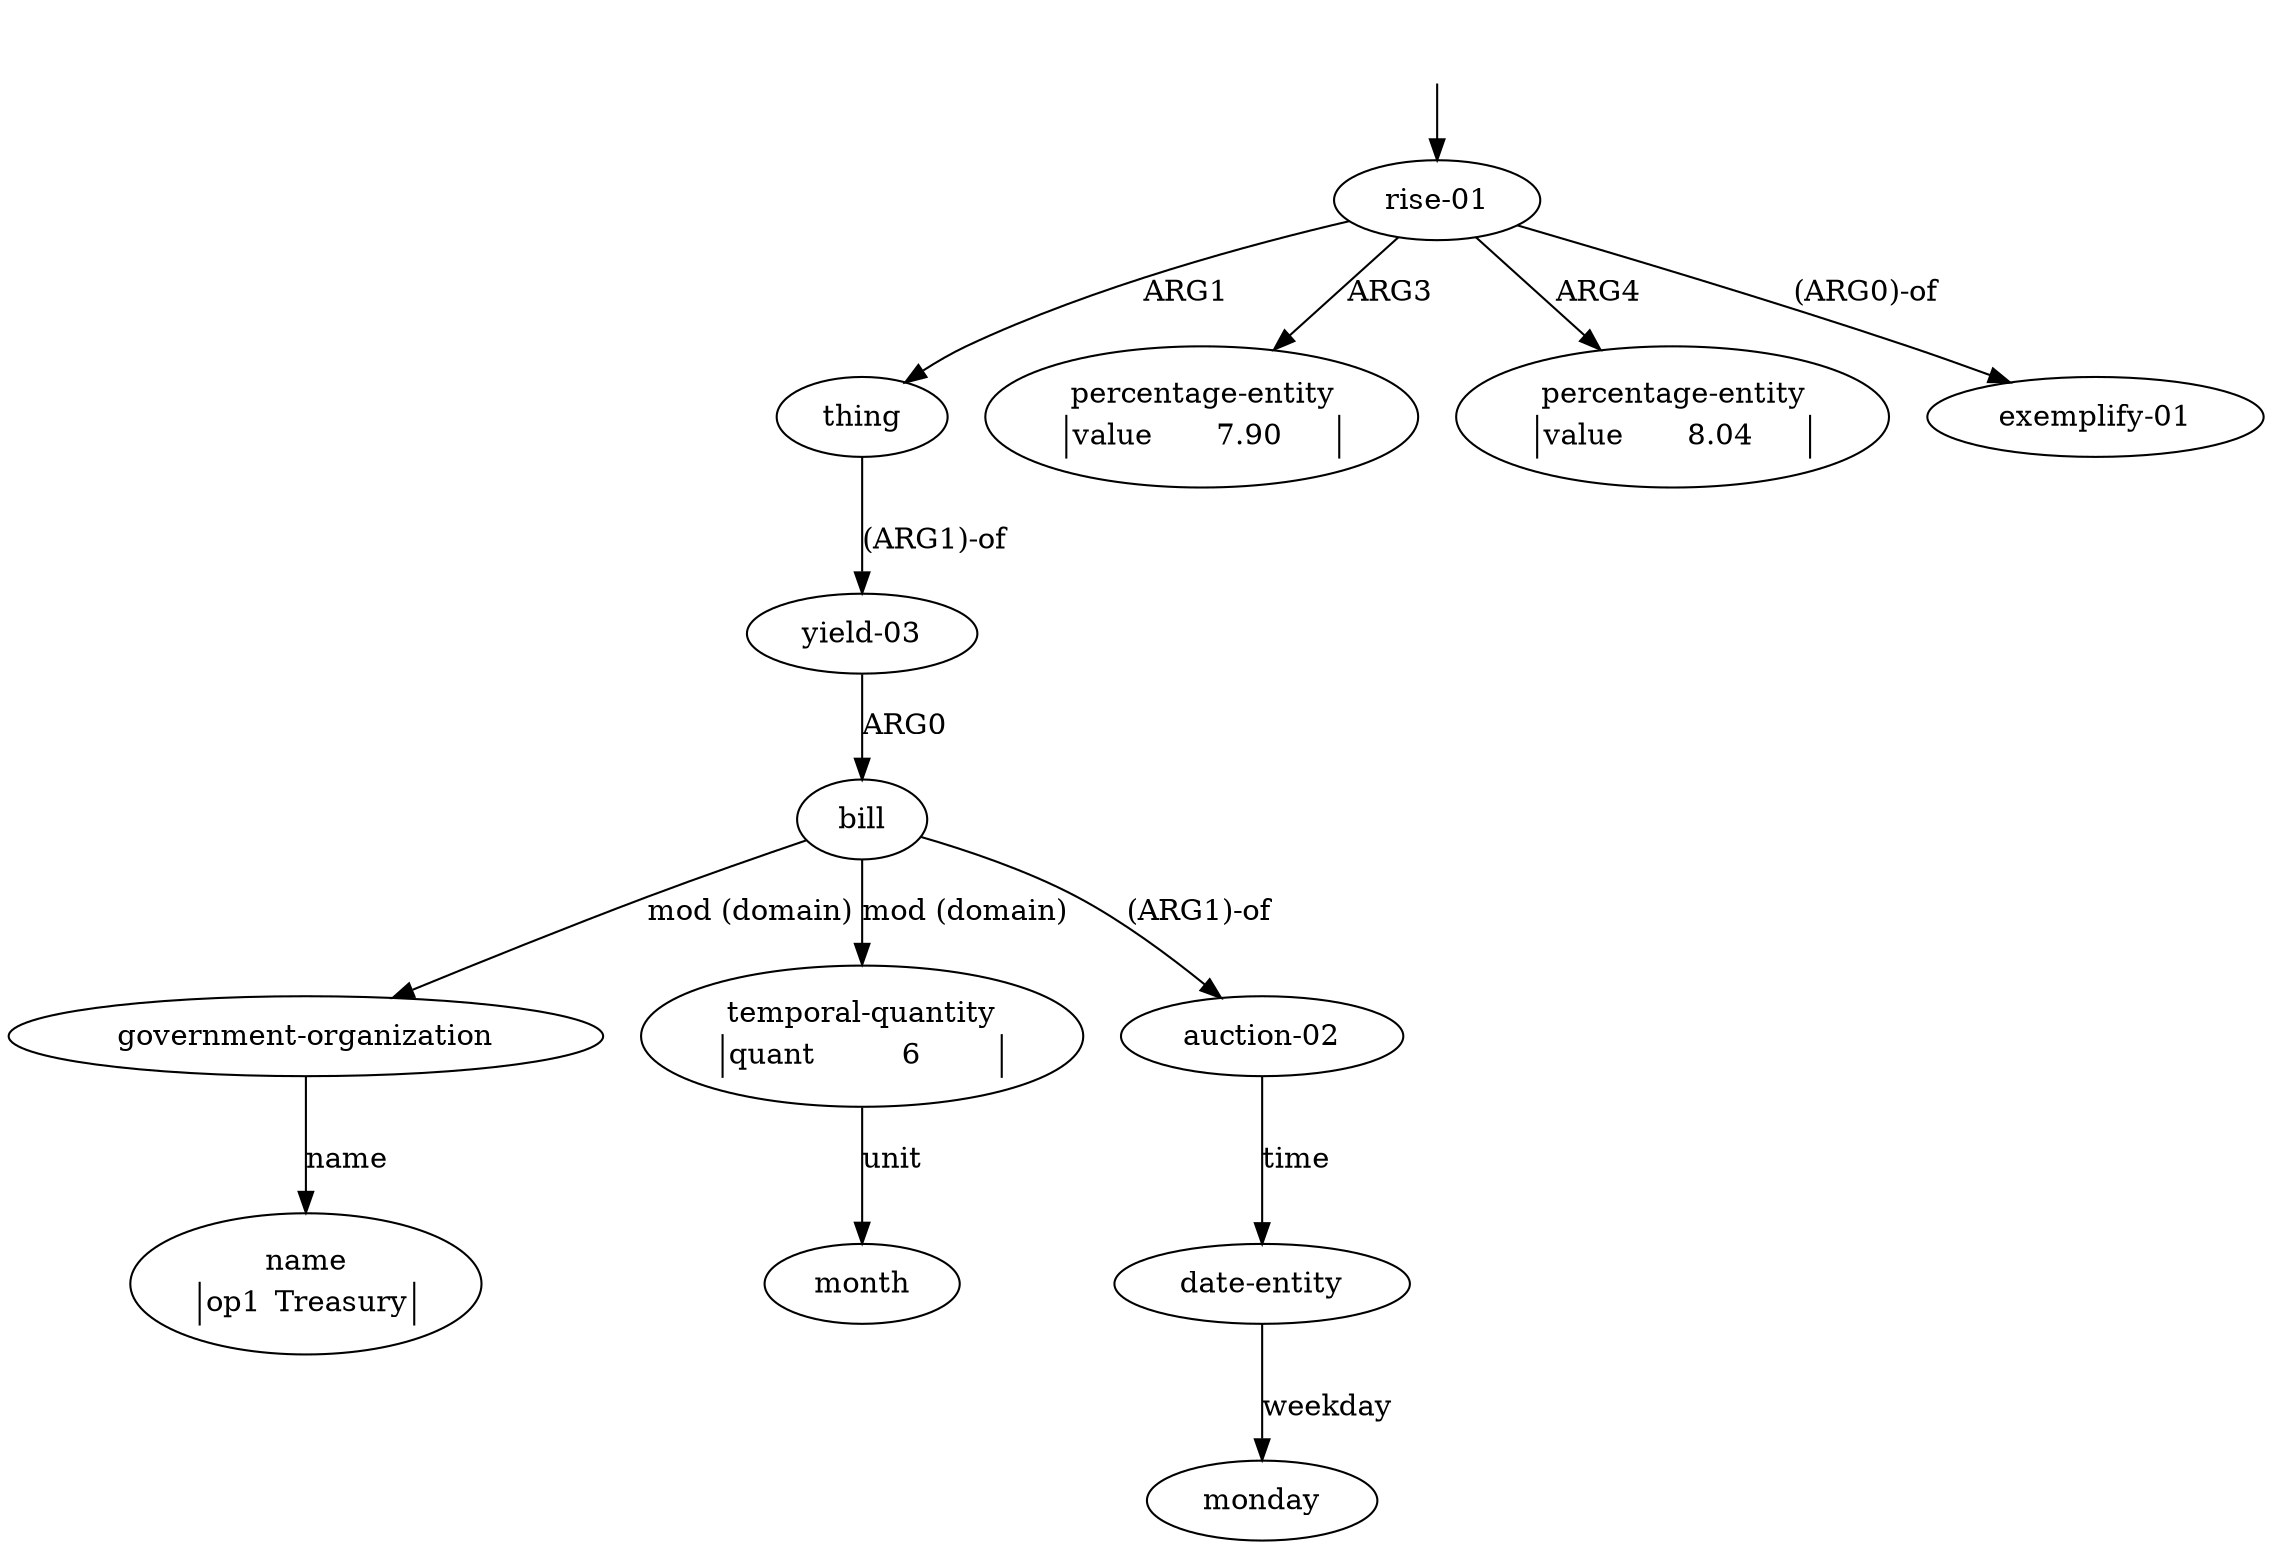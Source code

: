 digraph "20004009" {
  top [ style=invis ];
  top -> 0;
  0 [ label=<<table align="center" border="0" cellspacing="0"><tr><td colspan="2">rise-01</td></tr></table>> ];
  1 [ label=<<table align="center" border="0" cellspacing="0"><tr><td colspan="2">thing</td></tr></table>> ];
  2 [ label=<<table align="center" border="0" cellspacing="0"><tr><td colspan="2">yield-03</td></tr></table>> ];
  3 [ label=<<table align="center" border="0" cellspacing="0"><tr><td colspan="2">bill</td></tr></table>> ];
  4 [ label=<<table align="center" border="0" cellspacing="0"><tr><td colspan="2">government-organization</td></tr></table>> ];
  5 [ label=<<table align="center" border="0" cellspacing="0"><tr><td colspan="2">name</td></tr><tr><td sides="l" border="1" align="left">op1</td><td sides="r" border="1" align="left">Treasury</td></tr></table>> ];
  6 [ label=<<table align="center" border="0" cellspacing="0"><tr><td colspan="2">temporal-quantity</td></tr><tr><td sides="l" border="1" align="left">quant</td><td sides="r" border="1" align="left">6</td></tr></table>> ];
  7 [ label=<<table align="center" border="0" cellspacing="0"><tr><td colspan="2">month</td></tr></table>> ];
  8 [ label=<<table align="center" border="0" cellspacing="0"><tr><td colspan="2">auction-02</td></tr></table>> ];
  9 [ label=<<table align="center" border="0" cellspacing="0"><tr><td colspan="2">date-entity</td></tr></table>> ];
  10 [ label=<<table align="center" border="0" cellspacing="0"><tr><td colspan="2">monday</td></tr></table>> ];
  11 [ label=<<table align="center" border="0" cellspacing="0"><tr><td colspan="2">percentage-entity</td></tr><tr><td sides="l" border="1" align="left">value</td><td sides="r" border="1" align="left">7.90</td></tr></table>> ];
  12 [ label=<<table align="center" border="0" cellspacing="0"><tr><td colspan="2">percentage-entity</td></tr><tr><td sides="l" border="1" align="left">value</td><td sides="r" border="1" align="left">8.04</td></tr></table>> ];
  13 [ label=<<table align="center" border="0" cellspacing="0"><tr><td colspan="2">exemplify-01</td></tr></table>> ];
  0 -> 13 [ label="(ARG0)-of" ];
  6 -> 7 [ label="unit" ];
  8 -> 9 [ label="time" ];
  3 -> 6 [ label="mod (domain)" ];
  3 -> 8 [ label="(ARG1)-of" ];
  0 -> 1 [ label="ARG1" ];
  2 -> 3 [ label="ARG0" ];
  0 -> 11 [ label="ARG3" ];
  4 -> 5 [ label="name" ];
  9 -> 10 [ label="weekday" ];
  0 -> 12 [ label="ARG4" ];
  1 -> 2 [ label="(ARG1)-of" ];
  3 -> 4 [ label="mod (domain)" ];
}

